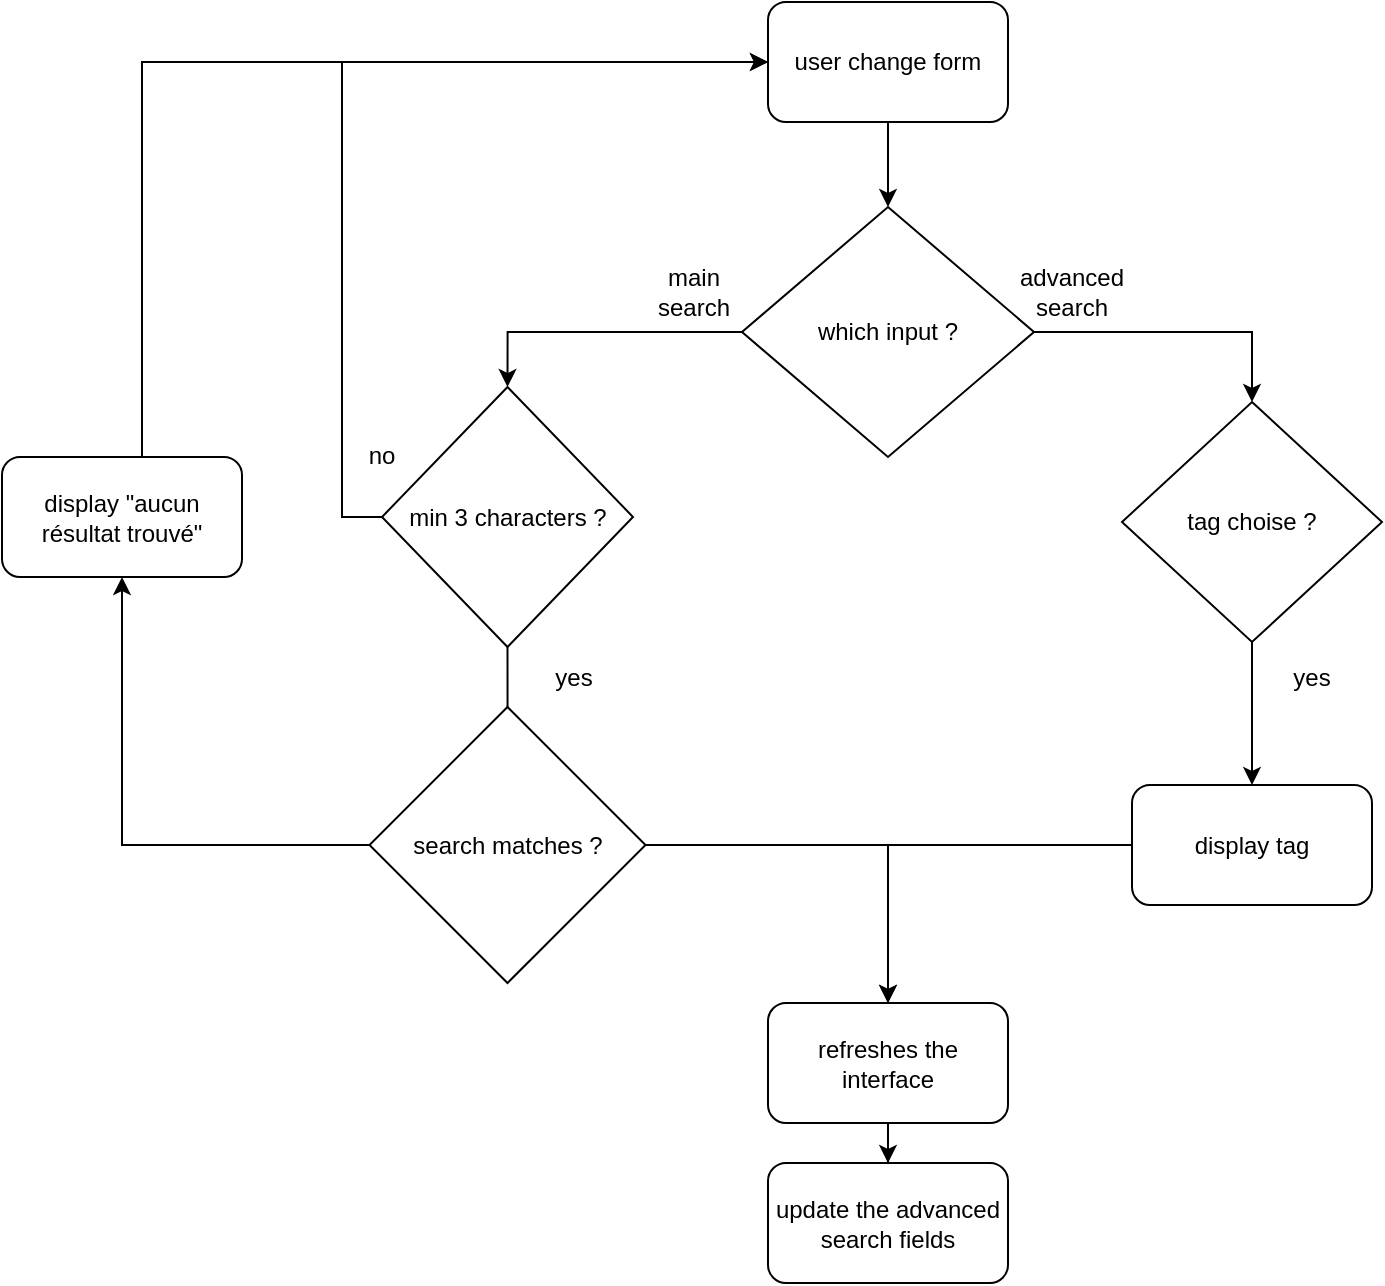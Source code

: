 <mxfile version="18.1.1" type="github"><diagram id="KbriIt30uOO37H-ZtImf" name="Page-1"><mxGraphModel dx="958" dy="660" grid="1" gridSize="10" guides="1" tooltips="1" connect="1" arrows="1" fold="1" page="1" pageScale="1" pageWidth="827" pageHeight="1169" math="0" shadow="0"><root><mxCell id="0"/><mxCell id="1" parent="0"/><mxCell id="-CL84SH2chyq3mpjXUhF-50" style="edgeStyle=orthogonalEdgeStyle;rounded=0;orthogonalLoop=1;jettySize=auto;html=1;entryX=0.5;entryY=0;entryDx=0;entryDy=0;exitX=0.5;exitY=1;exitDx=0;exitDy=0;" edge="1" parent="1" source="-CL84SH2chyq3mpjXUhF-1" target="-CL84SH2chyq3mpjXUhF-10"><mxGeometry relative="1" as="geometry"><Array as="points"><mxPoint x="263" y="405"/></Array></mxGeometry></mxCell><mxCell id="-CL84SH2chyq3mpjXUhF-61" style="edgeStyle=orthogonalEdgeStyle;rounded=0;orthogonalLoop=1;jettySize=auto;html=1;exitX=0;exitY=0.5;exitDx=0;exitDy=0;entryX=0;entryY=0.5;entryDx=0;entryDy=0;" edge="1" parent="1" source="-CL84SH2chyq3mpjXUhF-1" target="-CL84SH2chyq3mpjXUhF-2"><mxGeometry relative="1" as="geometry"/></mxCell><mxCell id="-CL84SH2chyq3mpjXUhF-1" value="min 3 characters ? " style="rhombus;whiteSpace=wrap;html=1;" vertex="1" parent="1"><mxGeometry x="200" y="212.5" width="125.5" height="130" as="geometry"/></mxCell><mxCell id="-CL84SH2chyq3mpjXUhF-54" style="edgeStyle=orthogonalEdgeStyle;rounded=0;orthogonalLoop=1;jettySize=auto;html=1;entryX=0.5;entryY=0;entryDx=0;entryDy=0;" edge="1" parent="1" source="-CL84SH2chyq3mpjXUhF-2" target="-CL84SH2chyq3mpjXUhF-48"><mxGeometry relative="1" as="geometry"/></mxCell><mxCell id="-CL84SH2chyq3mpjXUhF-2" value="user change form" style="rounded=1;whiteSpace=wrap;html=1;" vertex="1" parent="1"><mxGeometry x="393" y="20" width="120" height="60" as="geometry"/></mxCell><mxCell id="-CL84SH2chyq3mpjXUhF-22" style="edgeStyle=orthogonalEdgeStyle;rounded=0;orthogonalLoop=1;jettySize=auto;html=1;entryX=0.5;entryY=0;entryDx=0;entryDy=0;" edge="1" parent="1" source="-CL84SH2chyq3mpjXUhF-10" target="-CL84SH2chyq3mpjXUhF-14"><mxGeometry relative="1" as="geometry"><mxPoint x="286" y="510.5" as="targetPoint"/></mxGeometry></mxCell><mxCell id="-CL84SH2chyq3mpjXUhF-44" value="" style="edgeStyle=orthogonalEdgeStyle;rounded=0;orthogonalLoop=1;jettySize=auto;html=1;entryX=0.5;entryY=1;entryDx=0;entryDy=0;" edge="1" parent="1" source="-CL84SH2chyq3mpjXUhF-10" target="-CL84SH2chyq3mpjXUhF-43"><mxGeometry relative="1" as="geometry"/></mxCell><mxCell id="-CL84SH2chyq3mpjXUhF-10" value="search matches ?" style="rhombus;whiteSpace=wrap;html=1;" vertex="1" parent="1"><mxGeometry x="193.75" y="372.5" width="138" height="138" as="geometry"/></mxCell><mxCell id="-CL84SH2chyq3mpjXUhF-13" value="yes" style="text;html=1;strokeColor=none;fillColor=none;align=center;verticalAlign=middle;whiteSpace=wrap;rounded=0;" vertex="1" parent="1"><mxGeometry x="265.5" y="342.5" width="60" height="30" as="geometry"/></mxCell><mxCell id="-CL84SH2chyq3mpjXUhF-21" value="" style="edgeStyle=orthogonalEdgeStyle;rounded=0;orthogonalLoop=1;jettySize=auto;html=1;" edge="1" parent="1" source="-CL84SH2chyq3mpjXUhF-14" target="-CL84SH2chyq3mpjXUhF-19"><mxGeometry relative="1" as="geometry"/></mxCell><mxCell id="-CL84SH2chyq3mpjXUhF-14" value="refreshes the interface" style="rounded=1;whiteSpace=wrap;html=1;" vertex="1" parent="1"><mxGeometry x="393" y="520.5" width="120" height="60" as="geometry"/></mxCell><mxCell id="-CL84SH2chyq3mpjXUhF-19" value="update the advanced search fields" style="rounded=1;whiteSpace=wrap;html=1;" vertex="1" parent="1"><mxGeometry x="393" y="600.5" width="120" height="60" as="geometry"/></mxCell><mxCell id="-CL84SH2chyq3mpjXUhF-57" style="edgeStyle=orthogonalEdgeStyle;rounded=0;orthogonalLoop=1;jettySize=auto;html=1;entryX=0.5;entryY=0;entryDx=0;entryDy=0;" edge="1" parent="1" source="-CL84SH2chyq3mpjXUhF-29" target="-CL84SH2chyq3mpjXUhF-32"><mxGeometry relative="1" as="geometry"/></mxCell><mxCell id="-CL84SH2chyq3mpjXUhF-29" value="tag choise ?" style="rhombus;whiteSpace=wrap;html=1;" vertex="1" parent="1"><mxGeometry x="570" y="220" width="130" height="120" as="geometry"/></mxCell><mxCell id="-CL84SH2chyq3mpjXUhF-59" style="edgeStyle=orthogonalEdgeStyle;rounded=0;orthogonalLoop=1;jettySize=auto;html=1;entryX=0.5;entryY=0;entryDx=0;entryDy=0;" edge="1" parent="1" source="-CL84SH2chyq3mpjXUhF-32" target="-CL84SH2chyq3mpjXUhF-14"><mxGeometry relative="1" as="geometry"/></mxCell><mxCell id="-CL84SH2chyq3mpjXUhF-32" value="display tag" style="rounded=1;whiteSpace=wrap;html=1;" vertex="1" parent="1"><mxGeometry x="575" y="411.5" width="120" height="60" as="geometry"/></mxCell><mxCell id="-CL84SH2chyq3mpjXUhF-41" value="no" style="text;html=1;strokeColor=none;fillColor=none;align=center;verticalAlign=middle;whiteSpace=wrap;rounded=0;" vertex="1" parent="1"><mxGeometry x="170" y="230" width="60" height="33" as="geometry"/></mxCell><mxCell id="-CL84SH2chyq3mpjXUhF-42" value="yes" style="text;html=1;strokeColor=none;fillColor=none;align=center;verticalAlign=middle;whiteSpace=wrap;rounded=0;" vertex="1" parent="1"><mxGeometry x="635" y="342.5" width="60" height="30" as="geometry"/></mxCell><mxCell id="-CL84SH2chyq3mpjXUhF-51" style="edgeStyle=orthogonalEdgeStyle;rounded=0;orthogonalLoop=1;jettySize=auto;html=1;entryX=0;entryY=0.5;entryDx=0;entryDy=0;exitX=0.5;exitY=0;exitDx=0;exitDy=0;" edge="1" parent="1" source="-CL84SH2chyq3mpjXUhF-43" target="-CL84SH2chyq3mpjXUhF-2"><mxGeometry relative="1" as="geometry"><Array as="points"><mxPoint x="80" y="50"/></Array></mxGeometry></mxCell><mxCell id="-CL84SH2chyq3mpjXUhF-43" value="display &quot;aucun résultat trouvé&quot;" style="rounded=1;whiteSpace=wrap;html=1;" vertex="1" parent="1"><mxGeometry x="10" y="247.5" width="120" height="60" as="geometry"/></mxCell><mxCell id="-CL84SH2chyq3mpjXUhF-52" style="edgeStyle=orthogonalEdgeStyle;rounded=0;orthogonalLoop=1;jettySize=auto;html=1;entryX=0.5;entryY=0;entryDx=0;entryDy=0;" edge="1" parent="1" source="-CL84SH2chyq3mpjXUhF-48" target="-CL84SH2chyq3mpjXUhF-1"><mxGeometry relative="1" as="geometry"/></mxCell><mxCell id="-CL84SH2chyq3mpjXUhF-53" style="edgeStyle=orthogonalEdgeStyle;rounded=0;orthogonalLoop=1;jettySize=auto;html=1;entryX=0.5;entryY=0;entryDx=0;entryDy=0;" edge="1" parent="1" source="-CL84SH2chyq3mpjXUhF-48" target="-CL84SH2chyq3mpjXUhF-29"><mxGeometry relative="1" as="geometry"/></mxCell><mxCell id="-CL84SH2chyq3mpjXUhF-48" value="which input ?" style="rhombus;whiteSpace=wrap;html=1;" vertex="1" parent="1"><mxGeometry x="380" y="122.5" width="146" height="125" as="geometry"/></mxCell><mxCell id="-CL84SH2chyq3mpjXUhF-62" value="main search" style="text;html=1;strokeColor=none;fillColor=none;align=center;verticalAlign=middle;whiteSpace=wrap;rounded=0;" vertex="1" parent="1"><mxGeometry x="325.5" y="150" width="60" height="30" as="geometry"/></mxCell><mxCell id="-CL84SH2chyq3mpjXUhF-63" value="advanced search" style="text;html=1;strokeColor=none;fillColor=none;align=center;verticalAlign=middle;whiteSpace=wrap;rounded=0;" vertex="1" parent="1"><mxGeometry x="515" y="150" width="60" height="30" as="geometry"/></mxCell></root></mxGraphModel></diagram></mxfile>